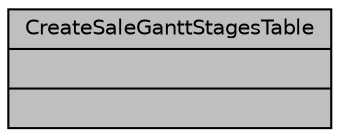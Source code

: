 digraph "CreateSaleGanttStagesTable"
{
 // LATEX_PDF_SIZE
  bgcolor="transparent";
  edge [fontname="Helvetica",fontsize="10",labelfontname="Helvetica",labelfontsize="10"];
  node [fontname="Helvetica",fontsize="10",shape=record];
  Node1 [label="{CreateSaleGanttStagesTable\n||}",height=0.2,width=0.4,color="black", fillcolor="grey75", style="filled", fontcolor="black",tooltip="[descripción detallada]"];
}
